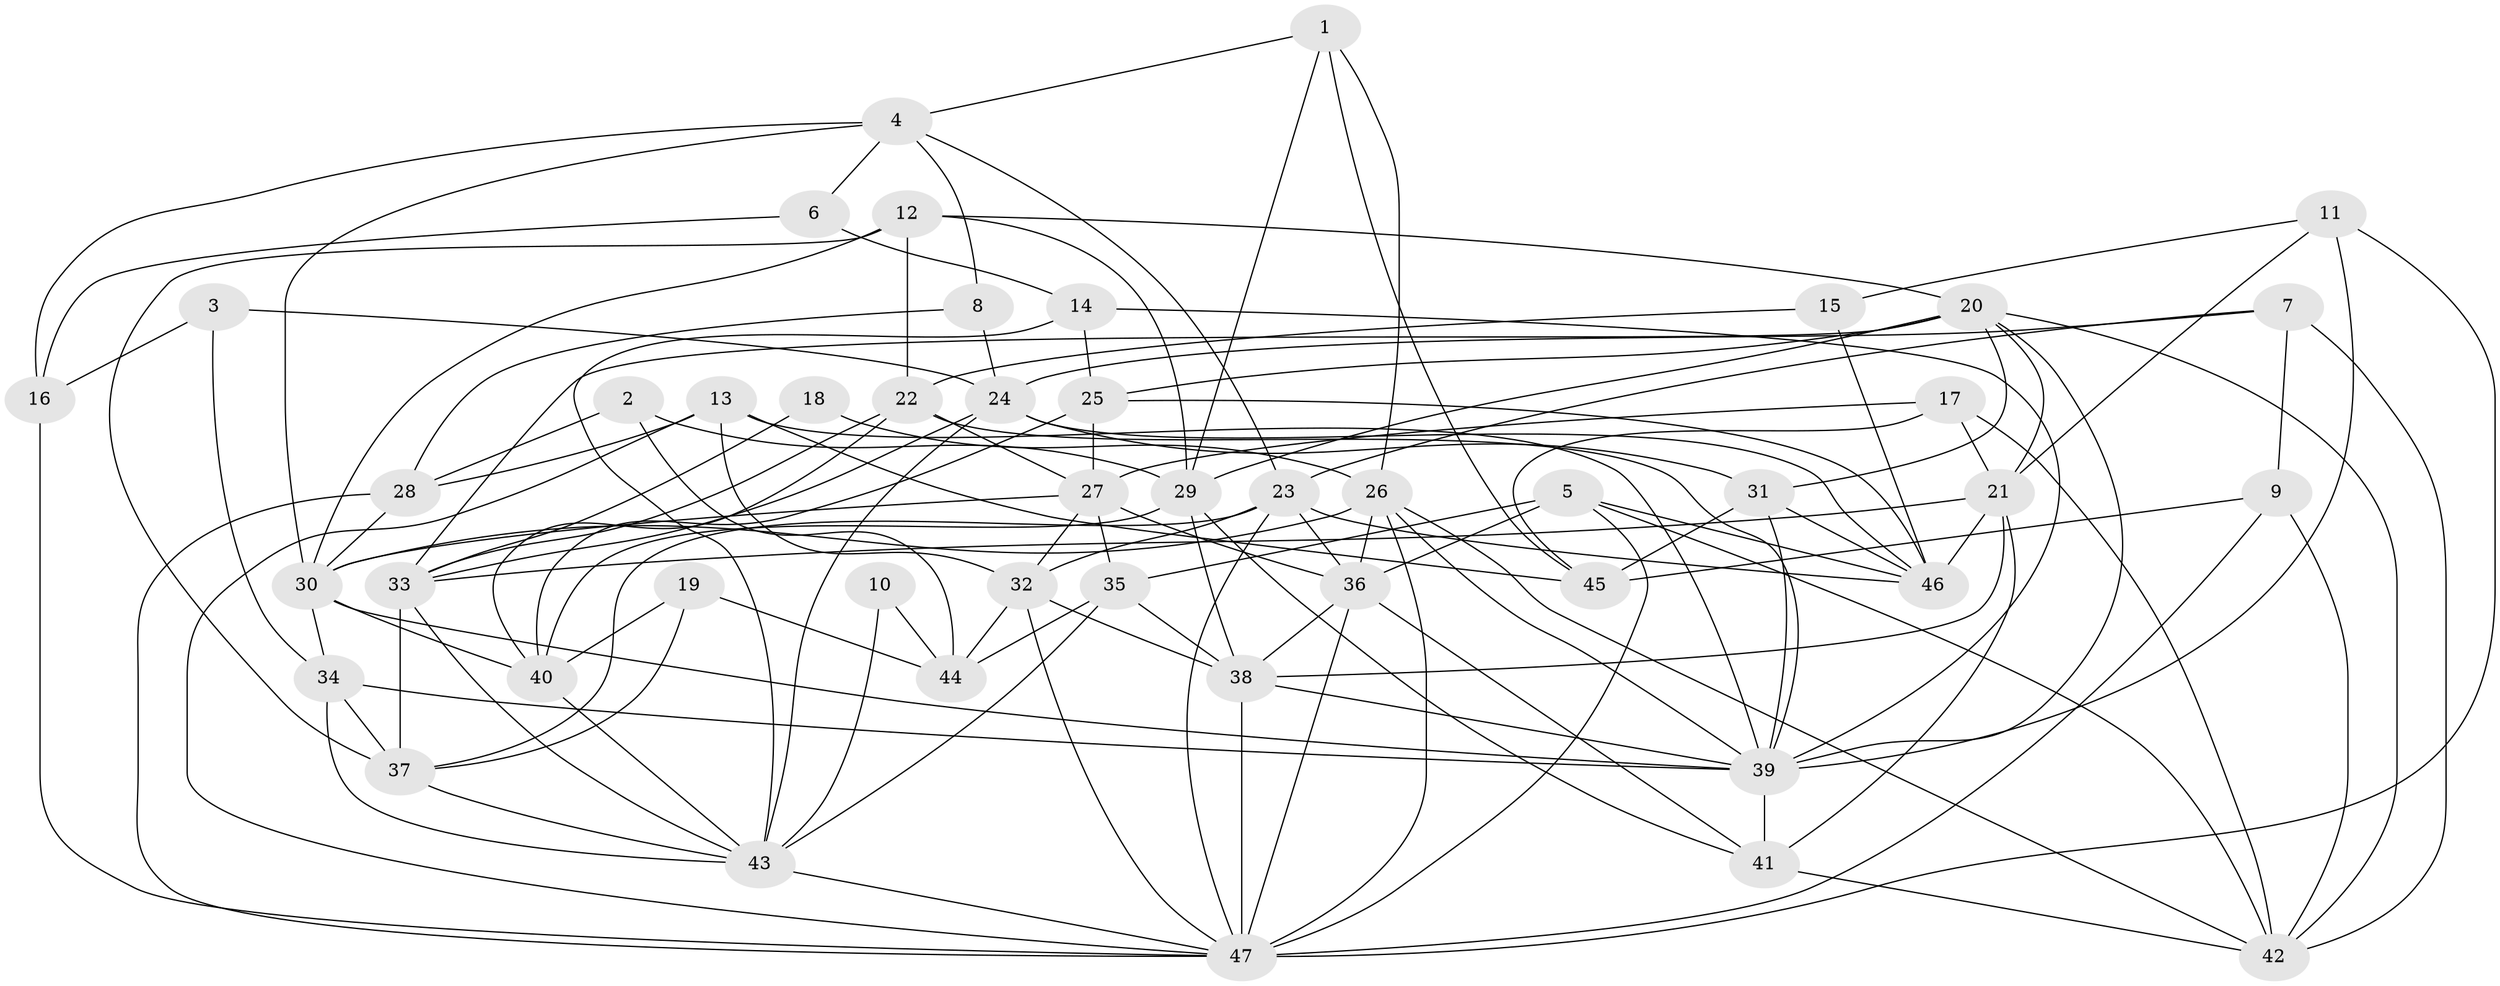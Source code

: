 // original degree distribution, {5: 0.1595744680851064, 4: 0.20212765957446807, 3: 0.35106382978723405, 6: 0.13829787234042554, 2: 0.10638297872340426, 7: 0.0425531914893617}
// Generated by graph-tools (version 1.1) at 2025/50/03/09/25 03:50:02]
// undirected, 47 vertices, 130 edges
graph export_dot {
graph [start="1"]
  node [color=gray90,style=filled];
  1;
  2;
  3;
  4;
  5;
  6;
  7;
  8;
  9;
  10;
  11;
  12;
  13;
  14;
  15;
  16;
  17;
  18;
  19;
  20;
  21;
  22;
  23;
  24;
  25;
  26;
  27;
  28;
  29;
  30;
  31;
  32;
  33;
  34;
  35;
  36;
  37;
  38;
  39;
  40;
  41;
  42;
  43;
  44;
  45;
  46;
  47;
  1 -- 4 [weight=1.0];
  1 -- 26 [weight=1.0];
  1 -- 29 [weight=1.0];
  1 -- 45 [weight=1.0];
  2 -- 28 [weight=1.0];
  2 -- 29 [weight=1.0];
  2 -- 44 [weight=1.0];
  3 -- 16 [weight=1.0];
  3 -- 24 [weight=1.0];
  3 -- 34 [weight=1.0];
  4 -- 6 [weight=1.0];
  4 -- 8 [weight=1.0];
  4 -- 16 [weight=1.0];
  4 -- 23 [weight=1.0];
  4 -- 30 [weight=1.0];
  5 -- 35 [weight=1.0];
  5 -- 36 [weight=1.0];
  5 -- 42 [weight=1.0];
  5 -- 46 [weight=1.0];
  5 -- 47 [weight=1.0];
  6 -- 14 [weight=1.0];
  6 -- 16 [weight=1.0];
  7 -- 9 [weight=1.0];
  7 -- 23 [weight=1.0];
  7 -- 24 [weight=1.0];
  7 -- 42 [weight=1.0];
  8 -- 24 [weight=1.0];
  8 -- 28 [weight=1.0];
  9 -- 42 [weight=1.0];
  9 -- 45 [weight=1.0];
  9 -- 47 [weight=1.0];
  10 -- 43 [weight=1.0];
  10 -- 44 [weight=1.0];
  11 -- 15 [weight=1.0];
  11 -- 21 [weight=1.0];
  11 -- 39 [weight=1.0];
  11 -- 47 [weight=1.0];
  12 -- 20 [weight=1.0];
  12 -- 22 [weight=1.0];
  12 -- 29 [weight=1.0];
  12 -- 30 [weight=1.0];
  12 -- 37 [weight=1.0];
  13 -- 28 [weight=1.0];
  13 -- 32 [weight=1.0];
  13 -- 39 [weight=1.0];
  13 -- 45 [weight=1.0];
  13 -- 47 [weight=1.0];
  14 -- 25 [weight=1.0];
  14 -- 39 [weight=1.0];
  14 -- 43 [weight=1.0];
  15 -- 22 [weight=1.0];
  15 -- 46 [weight=1.0];
  16 -- 47 [weight=1.0];
  17 -- 21 [weight=1.0];
  17 -- 27 [weight=1.0];
  17 -- 42 [weight=1.0];
  17 -- 45 [weight=1.0];
  18 -- 26 [weight=1.0];
  18 -- 33 [weight=1.0];
  19 -- 37 [weight=1.0];
  19 -- 40 [weight=1.0];
  19 -- 44 [weight=1.0];
  20 -- 21 [weight=1.0];
  20 -- 25 [weight=1.0];
  20 -- 29 [weight=1.0];
  20 -- 31 [weight=1.0];
  20 -- 33 [weight=1.0];
  20 -- 39 [weight=1.0];
  20 -- 42 [weight=1.0];
  21 -- 33 [weight=1.0];
  21 -- 38 [weight=1.0];
  21 -- 41 [weight=1.0];
  21 -- 46 [weight=1.0];
  22 -- 27 [weight=1.0];
  22 -- 33 [weight=1.0];
  22 -- 39 [weight=1.0];
  22 -- 40 [weight=1.0];
  23 -- 32 [weight=1.0];
  23 -- 36 [weight=1.0];
  23 -- 37 [weight=1.0];
  23 -- 46 [weight=1.0];
  23 -- 47 [weight=1.0];
  24 -- 31 [weight=1.0];
  24 -- 33 [weight=1.0];
  24 -- 43 [weight=1.0];
  24 -- 46 [weight=1.0];
  25 -- 27 [weight=1.0];
  25 -- 40 [weight=1.0];
  25 -- 46 [weight=1.0];
  26 -- 30 [weight=1.0];
  26 -- 36 [weight=1.0];
  26 -- 39 [weight=1.0];
  26 -- 42 [weight=1.0];
  26 -- 47 [weight=1.0];
  27 -- 30 [weight=1.0];
  27 -- 32 [weight=1.0];
  27 -- 35 [weight=1.0];
  27 -- 36 [weight=1.0];
  28 -- 30 [weight=1.0];
  28 -- 47 [weight=1.0];
  29 -- 38 [weight=1.0];
  29 -- 40 [weight=1.0];
  29 -- 41 [weight=1.0];
  30 -- 34 [weight=1.0];
  30 -- 39 [weight=1.0];
  30 -- 40 [weight=1.0];
  31 -- 39 [weight=1.0];
  31 -- 45 [weight=1.0];
  31 -- 46 [weight=1.0];
  32 -- 38 [weight=2.0];
  32 -- 44 [weight=1.0];
  32 -- 47 [weight=1.0];
  33 -- 37 [weight=1.0];
  33 -- 43 [weight=1.0];
  34 -- 37 [weight=1.0];
  34 -- 39 [weight=1.0];
  34 -- 43 [weight=1.0];
  35 -- 38 [weight=1.0];
  35 -- 43 [weight=1.0];
  35 -- 44 [weight=1.0];
  36 -- 38 [weight=1.0];
  36 -- 41 [weight=1.0];
  36 -- 47 [weight=1.0];
  37 -- 43 [weight=1.0];
  38 -- 39 [weight=1.0];
  38 -- 47 [weight=2.0];
  39 -- 41 [weight=2.0];
  40 -- 43 [weight=1.0];
  41 -- 42 [weight=1.0];
  43 -- 47 [weight=1.0];
}
